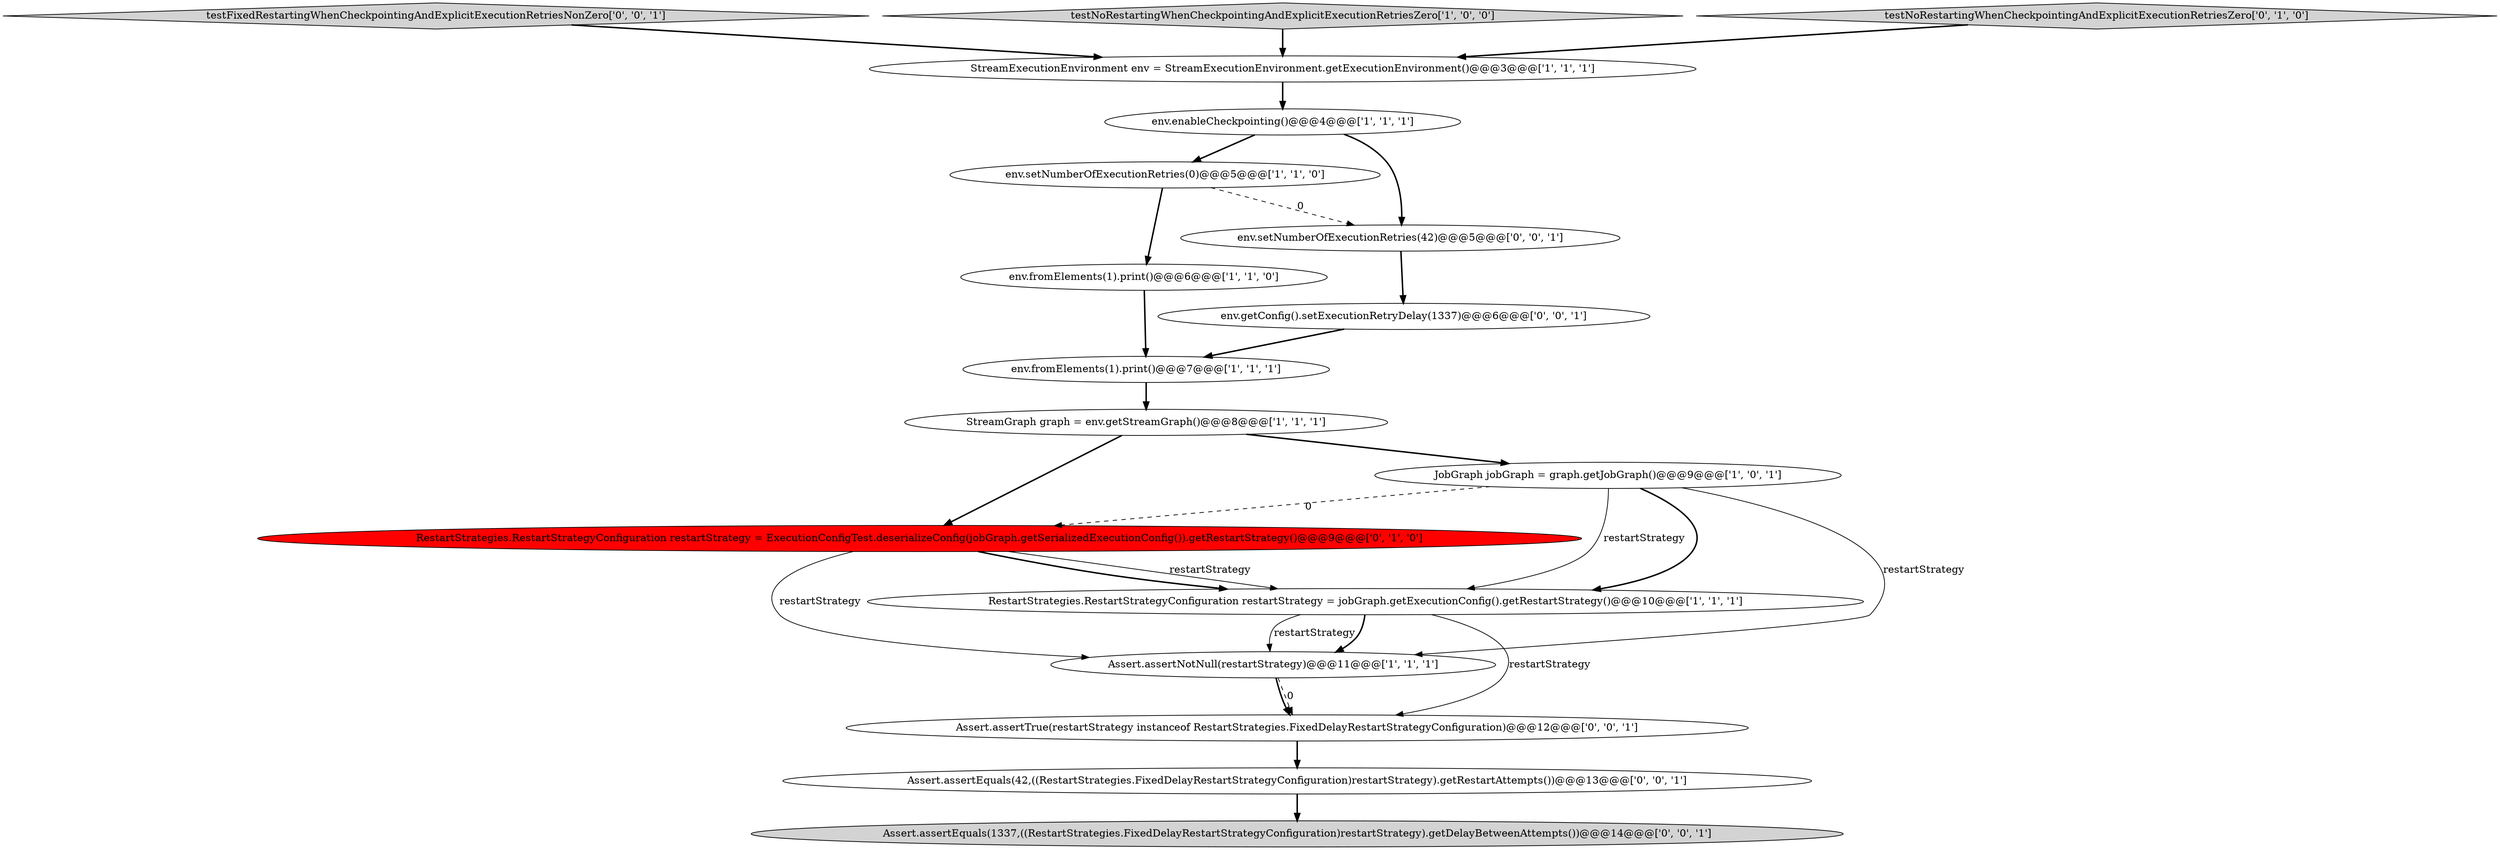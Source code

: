 digraph {
6 [style = filled, label = "StreamExecutionEnvironment env = StreamExecutionEnvironment.getExecutionEnvironment()@@@3@@@['1', '1', '1']", fillcolor = white, shape = ellipse image = "AAA0AAABBB1BBB"];
2 [style = filled, label = "RestartStrategies.RestartStrategyConfiguration restartStrategy = jobGraph.getExecutionConfig().getRestartStrategy()@@@10@@@['1', '1', '1']", fillcolor = white, shape = ellipse image = "AAA0AAABBB1BBB"];
16 [style = filled, label = "Assert.assertEquals(1337,((RestartStrategies.FixedDelayRestartStrategyConfiguration)restartStrategy).getDelayBetweenAttempts())@@@14@@@['0', '0', '1']", fillcolor = lightgray, shape = ellipse image = "AAA0AAABBB3BBB"];
3 [style = filled, label = "env.fromElements(1).print()@@@7@@@['1', '1', '1']", fillcolor = white, shape = ellipse image = "AAA0AAABBB1BBB"];
14 [style = filled, label = "testFixedRestartingWhenCheckpointingAndExplicitExecutionRetriesNonZero['0', '0', '1']", fillcolor = lightgray, shape = diamond image = "AAA0AAABBB3BBB"];
1 [style = filled, label = "env.fromElements(1).print()@@@6@@@['1', '1', '0']", fillcolor = white, shape = ellipse image = "AAA0AAABBB1BBB"];
0 [style = filled, label = "StreamGraph graph = env.getStreamGraph()@@@8@@@['1', '1', '1']", fillcolor = white, shape = ellipse image = "AAA0AAABBB1BBB"];
17 [style = filled, label = "env.getConfig().setExecutionRetryDelay(1337)@@@6@@@['0', '0', '1']", fillcolor = white, shape = ellipse image = "AAA0AAABBB3BBB"];
4 [style = filled, label = "JobGraph jobGraph = graph.getJobGraph()@@@9@@@['1', '0', '1']", fillcolor = white, shape = ellipse image = "AAA0AAABBB1BBB"];
15 [style = filled, label = "Assert.assertEquals(42,((RestartStrategies.FixedDelayRestartStrategyConfiguration)restartStrategy).getRestartAttempts())@@@13@@@['0', '0', '1']", fillcolor = white, shape = ellipse image = "AAA0AAABBB3BBB"];
10 [style = filled, label = "RestartStrategies.RestartStrategyConfiguration restartStrategy = ExecutionConfigTest.deserializeConfig(jobGraph.getSerializedExecutionConfig()).getRestartStrategy()@@@9@@@['0', '1', '0']", fillcolor = red, shape = ellipse image = "AAA1AAABBB2BBB"];
12 [style = filled, label = "Assert.assertTrue(restartStrategy instanceof RestartStrategies.FixedDelayRestartStrategyConfiguration)@@@12@@@['0', '0', '1']", fillcolor = white, shape = ellipse image = "AAA0AAABBB3BBB"];
8 [style = filled, label = "testNoRestartingWhenCheckpointingAndExplicitExecutionRetriesZero['1', '0', '0']", fillcolor = lightgray, shape = diamond image = "AAA0AAABBB1BBB"];
13 [style = filled, label = "env.setNumberOfExecutionRetries(42)@@@5@@@['0', '0', '1']", fillcolor = white, shape = ellipse image = "AAA0AAABBB3BBB"];
11 [style = filled, label = "testNoRestartingWhenCheckpointingAndExplicitExecutionRetriesZero['0', '1', '0']", fillcolor = lightgray, shape = diamond image = "AAA0AAABBB2BBB"];
5 [style = filled, label = "env.setNumberOfExecutionRetries(0)@@@5@@@['1', '1', '0']", fillcolor = white, shape = ellipse image = "AAA0AAABBB1BBB"];
9 [style = filled, label = "Assert.assertNotNull(restartStrategy)@@@11@@@['1', '1', '1']", fillcolor = white, shape = ellipse image = "AAA0AAABBB1BBB"];
7 [style = filled, label = "env.enableCheckpointing()@@@4@@@['1', '1', '1']", fillcolor = white, shape = ellipse image = "AAA0AAABBB1BBB"];
7->13 [style = bold, label=""];
2->12 [style = solid, label="restartStrategy"];
5->13 [style = dashed, label="0"];
2->9 [style = solid, label="restartStrategy"];
10->9 [style = solid, label="restartStrategy"];
11->6 [style = bold, label=""];
12->15 [style = bold, label=""];
1->3 [style = bold, label=""];
8->6 [style = bold, label=""];
4->2 [style = bold, label=""];
2->9 [style = bold, label=""];
15->16 [style = bold, label=""];
4->2 [style = solid, label="restartStrategy"];
3->0 [style = bold, label=""];
10->2 [style = solid, label="restartStrategy"];
5->1 [style = bold, label=""];
13->17 [style = bold, label=""];
7->5 [style = bold, label=""];
0->10 [style = bold, label=""];
0->4 [style = bold, label=""];
4->9 [style = solid, label="restartStrategy"];
17->3 [style = bold, label=""];
10->2 [style = bold, label=""];
9->12 [style = dashed, label="0"];
9->12 [style = bold, label=""];
6->7 [style = bold, label=""];
4->10 [style = dashed, label="0"];
14->6 [style = bold, label=""];
}
